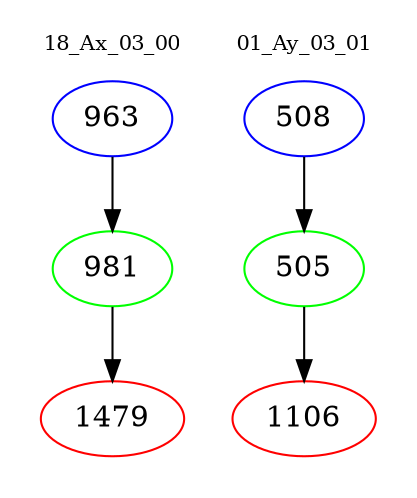 digraph{
subgraph cluster_0 {
color = white
label = "18_Ax_03_00";
fontsize=10;
T0_963 [label="963", color="blue"]
T0_963 -> T0_981 [color="black"]
T0_981 [label="981", color="green"]
T0_981 -> T0_1479 [color="black"]
T0_1479 [label="1479", color="red"]
}
subgraph cluster_1 {
color = white
label = "01_Ay_03_01";
fontsize=10;
T1_508 [label="508", color="blue"]
T1_508 -> T1_505 [color="black"]
T1_505 [label="505", color="green"]
T1_505 -> T1_1106 [color="black"]
T1_1106 [label="1106", color="red"]
}
}
